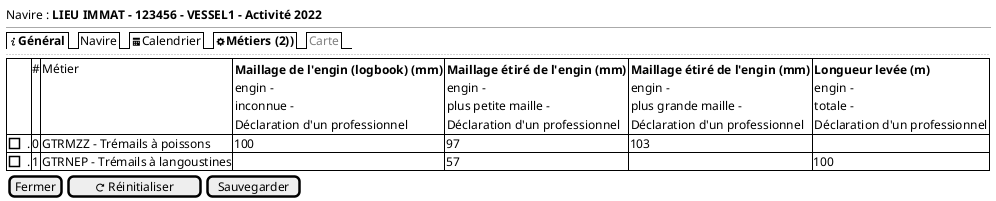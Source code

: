@startsalt
{
  Navire : <b>LIEU IMMAT - 123456 - VESSEL1 - Activité 2022
  --
  {/ <b><&info>Général | Navire | <&calendar>Calendrier | <b><&cog>Métiers (2)) | <font color=grey>Carte}

  ..
  {# . | # |Métier | {<b>Maillage de l'engin (logbook) (mm)
                engin -
                inconnue -
                Déclaration d'un professionnel} |
              {<b>Maillage étiré de l'engin (mm)
                engin -
                plus petite maille -
                Déclaration d'un professionnel} |
              {<b>Maillage étiré de l'engin (mm)
                engin -
                plus grande maille -
                Déclaration d'un professionnel} |
              {<b>Longueur levée (m)
                engin -
                totale -
                Déclaration d'un professionnel}
     [ ]. | 0 | GTRMZZ - Trémails à poissons | 100 | 97 | 103 | .
     [ ]. | 1 | GTRNEP - Trémails à langoustines | . | 57 | . | 100
  }

  { [Fermer] | [<&reload> Réinitialiser] | [Sauvegarder] }
}
@endsalt